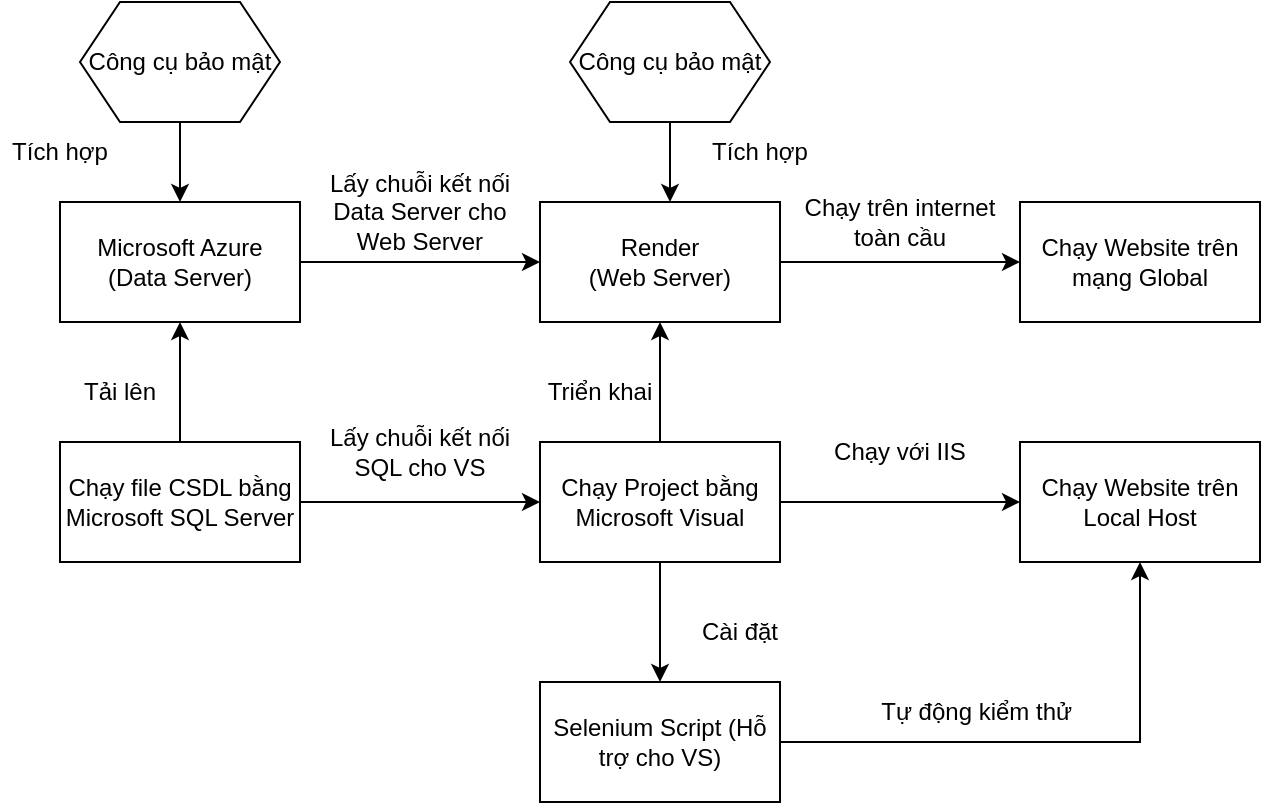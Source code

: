 <mxfile version="21.4.0" type="device">
  <diagram name="Page-1" id="D7DIKX1GvwHOjqjkWNEb">
    <mxGraphModel dx="875" dy="518" grid="1" gridSize="10" guides="1" tooltips="1" connect="1" arrows="1" fold="1" page="1" pageScale="1" pageWidth="850" pageHeight="1100" math="0" shadow="0">
      <root>
        <mxCell id="0" />
        <mxCell id="1" parent="0" />
        <mxCell id="cP6bjwW3BZVp1P33MMaZ-1" value="Chạy Project bằng Microsoft Visual" style="rounded=0;whiteSpace=wrap;html=1;" vertex="1" parent="1">
          <mxGeometry x="360" y="280" width="120" height="60" as="geometry" />
        </mxCell>
        <mxCell id="cP6bjwW3BZVp1P33MMaZ-2" value="Chạy file CSDL bằng Microsoft SQL Server" style="rounded=0;whiteSpace=wrap;html=1;" vertex="1" parent="1">
          <mxGeometry x="120" y="280" width="120" height="60" as="geometry" />
        </mxCell>
        <mxCell id="cP6bjwW3BZVp1P33MMaZ-5" value="Lấy chuỗi kết nối SQL cho VS" style="text;html=1;strokeColor=none;fillColor=none;align=center;verticalAlign=middle;whiteSpace=wrap;rounded=0;" vertex="1" parent="1">
          <mxGeometry x="250" y="270" width="100" height="30" as="geometry" />
        </mxCell>
        <mxCell id="cP6bjwW3BZVp1P33MMaZ-6" value="" style="endArrow=classic;html=1;rounded=0;exitX=1;exitY=0.5;exitDx=0;exitDy=0;" edge="1" parent="1" source="cP6bjwW3BZVp1P33MMaZ-1">
          <mxGeometry width="50" height="50" relative="1" as="geometry">
            <mxPoint x="610" y="270" as="sourcePoint" />
            <mxPoint x="600" y="310" as="targetPoint" />
          </mxGeometry>
        </mxCell>
        <mxCell id="cP6bjwW3BZVp1P33MMaZ-7" value="Chạy Website trên Local Host" style="rounded=0;whiteSpace=wrap;html=1;" vertex="1" parent="1">
          <mxGeometry x="600" y="280" width="120" height="60" as="geometry" />
        </mxCell>
        <mxCell id="cP6bjwW3BZVp1P33MMaZ-9" value="" style="endArrow=classic;html=1;rounded=0;exitX=0.5;exitY=1;exitDx=0;exitDy=0;" edge="1" parent="1" source="cP6bjwW3BZVp1P33MMaZ-1">
          <mxGeometry width="50" height="50" relative="1" as="geometry">
            <mxPoint x="530" y="370" as="sourcePoint" />
            <mxPoint x="420" y="400" as="targetPoint" />
          </mxGeometry>
        </mxCell>
        <mxCell id="cP6bjwW3BZVp1P33MMaZ-10" value="Selenium Script (Hỗ trợ cho VS)" style="rounded=0;whiteSpace=wrap;html=1;" vertex="1" parent="1">
          <mxGeometry x="360" y="400" width="120" height="60" as="geometry" />
        </mxCell>
        <mxCell id="cP6bjwW3BZVp1P33MMaZ-11" value="" style="endArrow=classic;html=1;rounded=0;exitX=1;exitY=0.5;exitDx=0;exitDy=0;entryX=0.5;entryY=1;entryDx=0;entryDy=0;" edge="1" parent="1" source="cP6bjwW3BZVp1P33MMaZ-10" target="cP6bjwW3BZVp1P33MMaZ-7">
          <mxGeometry width="50" height="50" relative="1" as="geometry">
            <mxPoint x="670" y="460" as="sourcePoint" />
            <mxPoint x="720" y="410" as="targetPoint" />
            <Array as="points">
              <mxPoint x="660" y="430" />
            </Array>
          </mxGeometry>
        </mxCell>
        <mxCell id="cP6bjwW3BZVp1P33MMaZ-12" value="Chạy với IIS" style="text;html=1;strokeColor=none;fillColor=none;align=center;verticalAlign=middle;whiteSpace=wrap;rounded=0;" vertex="1" parent="1">
          <mxGeometry x="500" y="270" width="80" height="30" as="geometry" />
        </mxCell>
        <mxCell id="cP6bjwW3BZVp1P33MMaZ-13" value="Cài đặt" style="text;html=1;strokeColor=none;fillColor=none;align=center;verticalAlign=middle;whiteSpace=wrap;rounded=0;" vertex="1" parent="1">
          <mxGeometry x="420" y="360" width="80" height="30" as="geometry" />
        </mxCell>
        <mxCell id="cP6bjwW3BZVp1P33MMaZ-14" value="" style="endArrow=classic;html=1;rounded=0;exitX=1;exitY=0.5;exitDx=0;exitDy=0;entryX=0;entryY=0.5;entryDx=0;entryDy=0;" edge="1" parent="1" source="cP6bjwW3BZVp1P33MMaZ-2" target="cP6bjwW3BZVp1P33MMaZ-1">
          <mxGeometry width="50" height="50" relative="1" as="geometry">
            <mxPoint x="260" y="380" as="sourcePoint" />
            <mxPoint x="310" y="330" as="targetPoint" />
          </mxGeometry>
        </mxCell>
        <mxCell id="cP6bjwW3BZVp1P33MMaZ-15" value="Tự động kiểm thử&amp;nbsp;" style="text;html=1;strokeColor=none;fillColor=none;align=center;verticalAlign=middle;whiteSpace=wrap;rounded=0;" vertex="1" parent="1">
          <mxGeometry x="520" y="400" width="120" height="30" as="geometry" />
        </mxCell>
        <mxCell id="cP6bjwW3BZVp1P33MMaZ-16" value="" style="endArrow=classic;html=1;rounded=0;exitX=0.5;exitY=0;exitDx=0;exitDy=0;" edge="1" parent="1" source="cP6bjwW3BZVp1P33MMaZ-2">
          <mxGeometry width="50" height="50" relative="1" as="geometry">
            <mxPoint x="180" y="200" as="sourcePoint" />
            <mxPoint x="180" y="220" as="targetPoint" />
          </mxGeometry>
        </mxCell>
        <mxCell id="cP6bjwW3BZVp1P33MMaZ-17" value="Microsoft Azure &lt;br&gt;(Data Server)" style="rounded=0;whiteSpace=wrap;html=1;" vertex="1" parent="1">
          <mxGeometry x="120" y="160" width="120" height="60" as="geometry" />
        </mxCell>
        <mxCell id="cP6bjwW3BZVp1P33MMaZ-18" value="Render &lt;br&gt;(Web Server)" style="rounded=0;whiteSpace=wrap;html=1;" vertex="1" parent="1">
          <mxGeometry x="360" y="160" width="120" height="60" as="geometry" />
        </mxCell>
        <mxCell id="cP6bjwW3BZVp1P33MMaZ-19" value="" style="endArrow=classic;html=1;rounded=0;exitX=0.5;exitY=0;exitDx=0;exitDy=0;entryX=0.5;entryY=1;entryDx=0;entryDy=0;" edge="1" parent="1" source="cP6bjwW3BZVp1P33MMaZ-1" target="cP6bjwW3BZVp1P33MMaZ-18">
          <mxGeometry width="50" height="50" relative="1" as="geometry">
            <mxPoint x="540" y="210" as="sourcePoint" />
            <mxPoint x="590" y="160" as="targetPoint" />
          </mxGeometry>
        </mxCell>
        <mxCell id="cP6bjwW3BZVp1P33MMaZ-20" value="Lấy chuỗi kết nối Data Server cho Web Server" style="text;html=1;strokeColor=none;fillColor=none;align=center;verticalAlign=middle;whiteSpace=wrap;rounded=0;" vertex="1" parent="1">
          <mxGeometry x="250" y="150" width="100" height="30" as="geometry" />
        </mxCell>
        <mxCell id="cP6bjwW3BZVp1P33MMaZ-21" value="" style="endArrow=classic;html=1;rounded=0;exitX=1;exitY=0.5;exitDx=0;exitDy=0;entryX=0;entryY=0.5;entryDx=0;entryDy=0;" edge="1" parent="1" source="cP6bjwW3BZVp1P33MMaZ-17" target="cP6bjwW3BZVp1P33MMaZ-18">
          <mxGeometry width="50" height="50" relative="1" as="geometry">
            <mxPoint x="270" y="210" as="sourcePoint" />
            <mxPoint x="320" y="160" as="targetPoint" />
          </mxGeometry>
        </mxCell>
        <mxCell id="cP6bjwW3BZVp1P33MMaZ-22" value="" style="endArrow=classic;html=1;rounded=0;exitX=1;exitY=0.5;exitDx=0;exitDy=0;" edge="1" parent="1" source="cP6bjwW3BZVp1P33MMaZ-18">
          <mxGeometry width="50" height="50" relative="1" as="geometry">
            <mxPoint x="710" y="200" as="sourcePoint" />
            <mxPoint x="600" y="190" as="targetPoint" />
          </mxGeometry>
        </mxCell>
        <mxCell id="cP6bjwW3BZVp1P33MMaZ-23" value="Chạy Website trên mạng Global" style="rounded=0;whiteSpace=wrap;html=1;" vertex="1" parent="1">
          <mxGeometry x="600" y="160" width="120" height="60" as="geometry" />
        </mxCell>
        <mxCell id="cP6bjwW3BZVp1P33MMaZ-24" value="Chạy trên internet toàn cầu" style="text;html=1;strokeColor=none;fillColor=none;align=center;verticalAlign=middle;whiteSpace=wrap;rounded=0;" vertex="1" parent="1">
          <mxGeometry x="490" y="150" width="100" height="40" as="geometry" />
        </mxCell>
        <mxCell id="cP6bjwW3BZVp1P33MMaZ-27" value="Công cụ bảo mật" style="shape=hexagon;perimeter=hexagonPerimeter2;whiteSpace=wrap;html=1;fixedSize=1;" vertex="1" parent="1">
          <mxGeometry x="130" y="60" width="100" height="60" as="geometry" />
        </mxCell>
        <mxCell id="cP6bjwW3BZVp1P33MMaZ-28" value="Công cụ bảo mật" style="shape=hexagon;perimeter=hexagonPerimeter2;whiteSpace=wrap;html=1;fixedSize=1;" vertex="1" parent="1">
          <mxGeometry x="375" y="60" width="100" height="60" as="geometry" />
        </mxCell>
        <mxCell id="cP6bjwW3BZVp1P33MMaZ-31" value="" style="endArrow=classic;html=1;rounded=0;entryX=0.5;entryY=0;entryDx=0;entryDy=0;exitX=0.5;exitY=1;exitDx=0;exitDy=0;" edge="1" parent="1" source="cP6bjwW3BZVp1P33MMaZ-27" target="cP6bjwW3BZVp1P33MMaZ-17">
          <mxGeometry width="50" height="50" relative="1" as="geometry">
            <mxPoint x="240" y="90" as="sourcePoint" />
            <mxPoint x="290" y="40" as="targetPoint" />
          </mxGeometry>
        </mxCell>
        <mxCell id="cP6bjwW3BZVp1P33MMaZ-32" value="" style="endArrow=classic;html=1;rounded=0;entryX=0.5;entryY=0;entryDx=0;entryDy=0;exitX=0.5;exitY=1;exitDx=0;exitDy=0;" edge="1" parent="1">
          <mxGeometry width="50" height="50" relative="1" as="geometry">
            <mxPoint x="425" y="120" as="sourcePoint" />
            <mxPoint x="425" y="160" as="targetPoint" />
          </mxGeometry>
        </mxCell>
        <mxCell id="cP6bjwW3BZVp1P33MMaZ-33" value="Tích hợp" style="text;html=1;strokeColor=none;fillColor=none;align=center;verticalAlign=middle;whiteSpace=wrap;rounded=0;" vertex="1" parent="1">
          <mxGeometry x="90" y="120" width="60" height="30" as="geometry" />
        </mxCell>
        <mxCell id="cP6bjwW3BZVp1P33MMaZ-34" value="Tích hợp" style="text;html=1;strokeColor=none;fillColor=none;align=center;verticalAlign=middle;whiteSpace=wrap;rounded=0;" vertex="1" parent="1">
          <mxGeometry x="440" y="120" width="60" height="30" as="geometry" />
        </mxCell>
        <mxCell id="cP6bjwW3BZVp1P33MMaZ-35" value="Tải lên" style="text;html=1;strokeColor=none;fillColor=none;align=center;verticalAlign=middle;whiteSpace=wrap;rounded=0;" vertex="1" parent="1">
          <mxGeometry x="120" y="240" width="60" height="30" as="geometry" />
        </mxCell>
        <mxCell id="cP6bjwW3BZVp1P33MMaZ-36" value="Triển khai" style="text;html=1;strokeColor=none;fillColor=none;align=center;verticalAlign=middle;whiteSpace=wrap;rounded=0;" vertex="1" parent="1">
          <mxGeometry x="360" y="240" width="60" height="30" as="geometry" />
        </mxCell>
      </root>
    </mxGraphModel>
  </diagram>
</mxfile>
